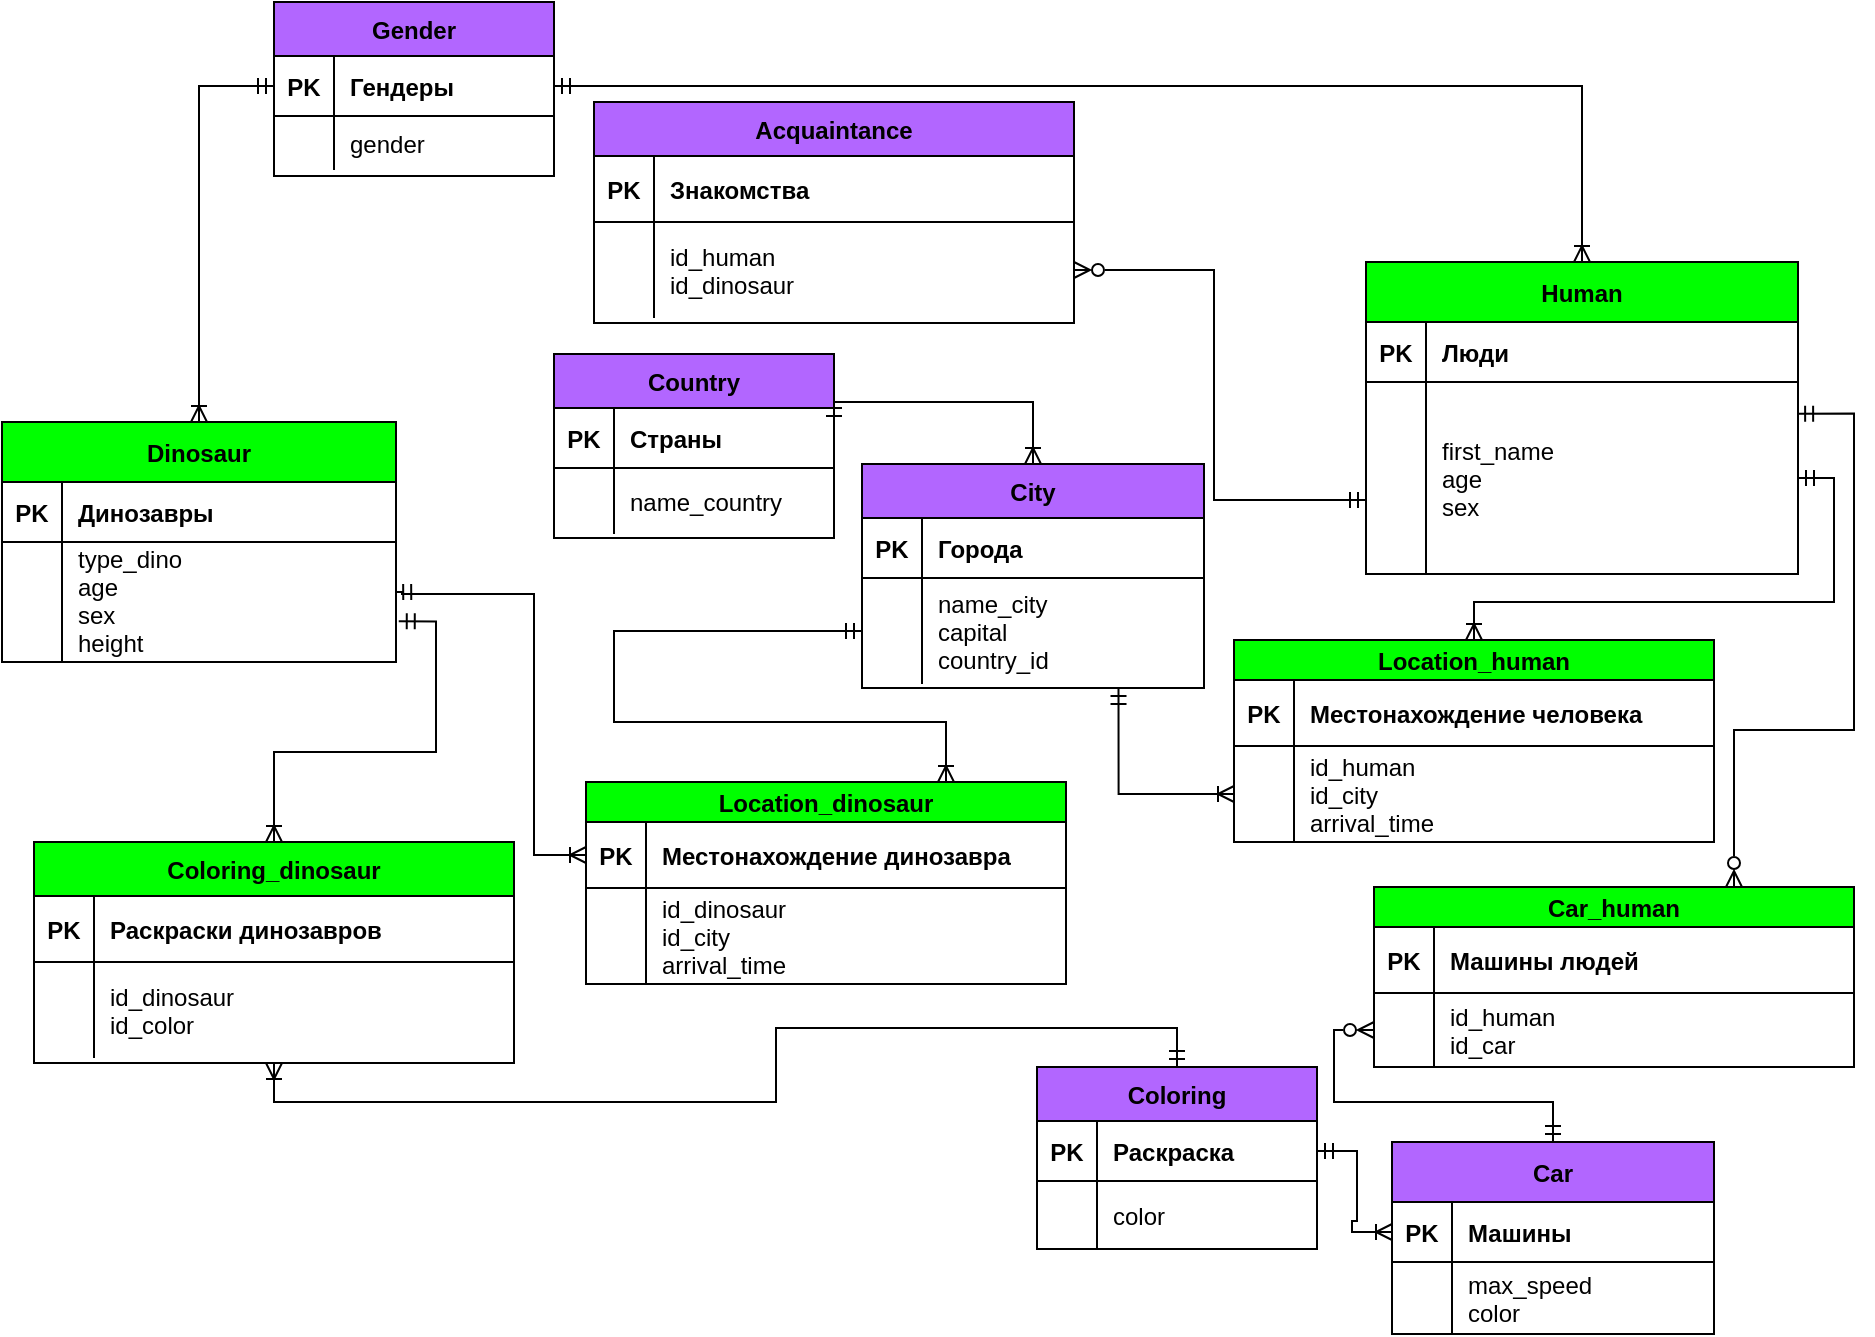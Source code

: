 <mxfile version="20.8.23" type="device"><diagram id="R2lEEEUBdFMjLlhIrx00" name="Page-1"><mxGraphModel dx="1236" dy="1879" grid="1" gridSize="10" guides="1" tooltips="1" connect="1" arrows="1" fold="1" page="1" pageScale="1" pageWidth="850" pageHeight="1100" math="0" shadow="0" extFonts="Permanent Marker^https://fonts.googleapis.com/css?family=Permanent+Marker"><root><mxCell id="0"/><mxCell id="1" parent="0"/><mxCell id="LUgVg4BGaxJWKFr2LNbW-102" style="edgeStyle=orthogonalEdgeStyle;rounded=0;orthogonalLoop=1;jettySize=auto;html=1;exitX=0.5;exitY=0;exitDx=0;exitDy=0;entryX=1;entryY=0.5;entryDx=0;entryDy=0;startArrow=ERoneToMany;startFill=0;endArrow=ERmandOne;endFill=0;" edge="1" parent="1" source="LUgVg4BGaxJWKFr2LNbW-103" target="LUgVg4BGaxJWKFr2LNbW-120"><mxGeometry relative="1" as="geometry"/></mxCell><mxCell id="LUgVg4BGaxJWKFr2LNbW-103" value="Human" style="shape=table;startSize=30;container=1;collapsible=1;childLayout=tableLayout;fixedRows=1;rowLines=0;fontStyle=1;align=center;resizeLast=1;fillColor=#00FF00;" vertex="1" parent="1"><mxGeometry x="716" y="-50" width="216" height="156" as="geometry"/></mxCell><mxCell id="LUgVg4BGaxJWKFr2LNbW-104" value="" style="shape=partialRectangle;collapsible=0;dropTarget=0;pointerEvents=0;fillColor=none;points=[[0,0.5],[1,0.5]];portConstraint=eastwest;top=0;left=0;right=0;bottom=1;" vertex="1" parent="LUgVg4BGaxJWKFr2LNbW-103"><mxGeometry y="30" width="216" height="30" as="geometry"/></mxCell><mxCell id="LUgVg4BGaxJWKFr2LNbW-105" value="PK" style="shape=partialRectangle;overflow=hidden;connectable=0;fillColor=none;top=0;left=0;bottom=0;right=0;fontStyle=1;" vertex="1" parent="LUgVg4BGaxJWKFr2LNbW-104"><mxGeometry width="30" height="30" as="geometry"><mxRectangle width="30" height="30" as="alternateBounds"/></mxGeometry></mxCell><mxCell id="LUgVg4BGaxJWKFr2LNbW-106" value="Люди" style="shape=partialRectangle;overflow=hidden;connectable=0;fillColor=none;top=0;left=0;bottom=0;right=0;align=left;spacingLeft=6;fontStyle=1;" vertex="1" parent="LUgVg4BGaxJWKFr2LNbW-104"><mxGeometry x="30" width="186" height="30" as="geometry"><mxRectangle width="186" height="30" as="alternateBounds"/></mxGeometry></mxCell><mxCell id="LUgVg4BGaxJWKFr2LNbW-107" value="" style="shape=partialRectangle;collapsible=0;dropTarget=0;pointerEvents=0;fillColor=none;points=[[0,0.5],[1,0.5]];portConstraint=eastwest;top=0;left=0;right=0;bottom=0;" vertex="1" parent="LUgVg4BGaxJWKFr2LNbW-103"><mxGeometry y="60" width="216" height="96" as="geometry"/></mxCell><mxCell id="LUgVg4BGaxJWKFr2LNbW-108" value="" style="shape=partialRectangle;overflow=hidden;connectable=0;fillColor=none;top=0;left=0;bottom=0;right=0;" vertex="1" parent="LUgVg4BGaxJWKFr2LNbW-107"><mxGeometry width="30" height="96" as="geometry"><mxRectangle width="30" height="96" as="alternateBounds"/></mxGeometry></mxCell><mxCell id="LUgVg4BGaxJWKFr2LNbW-109" value="first_name&#10;age &#10;sex" style="shape=partialRectangle;overflow=hidden;connectable=0;fillColor=none;top=0;left=0;bottom=0;right=0;align=left;spacingLeft=6;" vertex="1" parent="LUgVg4BGaxJWKFr2LNbW-107"><mxGeometry x="30" width="186" height="96" as="geometry"><mxRectangle width="186" height="96" as="alternateBounds"/></mxGeometry></mxCell><mxCell id="LUgVg4BGaxJWKFr2LNbW-111" value="Car" style="shape=table;startSize=30;container=1;collapsible=1;childLayout=tableLayout;fixedRows=1;rowLines=0;fontStyle=1;align=center;resizeLast=1;fillColor=#B266FF;" vertex="1" parent="1"><mxGeometry x="729" y="390" width="161" height="96" as="geometry"/></mxCell><mxCell id="LUgVg4BGaxJWKFr2LNbW-112" value="" style="shape=partialRectangle;collapsible=0;dropTarget=0;pointerEvents=0;fillColor=none;points=[[0,0.5],[1,0.5]];portConstraint=eastwest;top=0;left=0;right=0;bottom=1;" vertex="1" parent="LUgVg4BGaxJWKFr2LNbW-111"><mxGeometry y="30" width="161" height="30" as="geometry"/></mxCell><mxCell id="LUgVg4BGaxJWKFr2LNbW-113" value="PK" style="shape=partialRectangle;overflow=hidden;connectable=0;fillColor=none;top=0;left=0;bottom=0;right=0;fontStyle=1;" vertex="1" parent="LUgVg4BGaxJWKFr2LNbW-112"><mxGeometry width="30" height="30" as="geometry"><mxRectangle width="30" height="30" as="alternateBounds"/></mxGeometry></mxCell><mxCell id="LUgVg4BGaxJWKFr2LNbW-114" value="Машины" style="shape=partialRectangle;overflow=hidden;connectable=0;fillColor=none;top=0;left=0;bottom=0;right=0;align=left;spacingLeft=6;fontStyle=1;" vertex="1" parent="LUgVg4BGaxJWKFr2LNbW-112"><mxGeometry x="30" width="131" height="30" as="geometry"><mxRectangle width="131" height="30" as="alternateBounds"/></mxGeometry></mxCell><mxCell id="LUgVg4BGaxJWKFr2LNbW-115" value="" style="shape=partialRectangle;collapsible=0;dropTarget=0;pointerEvents=0;fillColor=none;points=[[0,0.5],[1,0.5]];portConstraint=eastwest;top=0;left=0;right=0;bottom=0;" vertex="1" parent="LUgVg4BGaxJWKFr2LNbW-111"><mxGeometry y="60" width="161" height="36" as="geometry"/></mxCell><mxCell id="LUgVg4BGaxJWKFr2LNbW-116" value="" style="shape=partialRectangle;overflow=hidden;connectable=0;fillColor=none;top=0;left=0;bottom=0;right=0;" vertex="1" parent="LUgVg4BGaxJWKFr2LNbW-115"><mxGeometry width="30" height="36" as="geometry"><mxRectangle width="30" height="36" as="alternateBounds"/></mxGeometry></mxCell><mxCell id="LUgVg4BGaxJWKFr2LNbW-117" value="max_speed &#10;color " style="shape=partialRectangle;overflow=hidden;connectable=0;fillColor=none;top=0;left=0;bottom=0;right=0;align=left;spacingLeft=6;" vertex="1" parent="LUgVg4BGaxJWKFr2LNbW-115"><mxGeometry x="30" width="131" height="36" as="geometry"><mxRectangle width="131" height="36" as="alternateBounds"/></mxGeometry></mxCell><mxCell id="LUgVg4BGaxJWKFr2LNbW-119" value="Gender" style="shape=table;startSize=27;container=1;collapsible=1;childLayout=tableLayout;fixedRows=1;rowLines=0;fontStyle=1;align=center;resizeLast=1;fillColor=#B266FF;" vertex="1" parent="1"><mxGeometry x="170" y="-180" width="140" height="87" as="geometry"/></mxCell><mxCell id="LUgVg4BGaxJWKFr2LNbW-120" value="" style="shape=partialRectangle;collapsible=0;dropTarget=0;pointerEvents=0;fillColor=none;points=[[0,0.5],[1,0.5]];portConstraint=eastwest;top=0;left=0;right=0;bottom=1;" vertex="1" parent="LUgVg4BGaxJWKFr2LNbW-119"><mxGeometry y="27" width="140" height="30" as="geometry"/></mxCell><mxCell id="LUgVg4BGaxJWKFr2LNbW-121" value="PK" style="shape=partialRectangle;overflow=hidden;connectable=0;fillColor=none;top=0;left=0;bottom=0;right=0;fontStyle=1;" vertex="1" parent="LUgVg4BGaxJWKFr2LNbW-120"><mxGeometry width="30" height="30" as="geometry"><mxRectangle width="30" height="30" as="alternateBounds"/></mxGeometry></mxCell><mxCell id="LUgVg4BGaxJWKFr2LNbW-122" value="Гендеры" style="shape=partialRectangle;overflow=hidden;connectable=0;fillColor=none;top=0;left=0;bottom=0;right=0;align=left;spacingLeft=6;fontStyle=1;" vertex="1" parent="LUgVg4BGaxJWKFr2LNbW-120"><mxGeometry x="30" width="110" height="30" as="geometry"><mxRectangle width="110" height="30" as="alternateBounds"/></mxGeometry></mxCell><mxCell id="LUgVg4BGaxJWKFr2LNbW-123" value="" style="shape=partialRectangle;collapsible=0;dropTarget=0;pointerEvents=0;fillColor=none;points=[[0,0.5],[1,0.5]];portConstraint=eastwest;top=0;left=0;right=0;bottom=0;" vertex="1" parent="LUgVg4BGaxJWKFr2LNbW-119"><mxGeometry y="57" width="140" height="27" as="geometry"/></mxCell><mxCell id="LUgVg4BGaxJWKFr2LNbW-124" value="" style="shape=partialRectangle;overflow=hidden;connectable=0;fillColor=none;top=0;left=0;bottom=0;right=0;" vertex="1" parent="LUgVg4BGaxJWKFr2LNbW-123"><mxGeometry width="30" height="27" as="geometry"><mxRectangle width="30" height="27" as="alternateBounds"/></mxGeometry></mxCell><mxCell id="LUgVg4BGaxJWKFr2LNbW-125" value="gender" style="shape=partialRectangle;overflow=hidden;connectable=0;fillColor=none;top=0;left=0;bottom=0;right=0;align=left;spacingLeft=6;" vertex="1" parent="LUgVg4BGaxJWKFr2LNbW-123"><mxGeometry x="30" width="110" height="27" as="geometry"><mxRectangle width="110" height="27" as="alternateBounds"/></mxGeometry></mxCell><mxCell id="LUgVg4BGaxJWKFr2LNbW-126" value="Country" style="shape=table;startSize=27;container=1;collapsible=1;childLayout=tableLayout;fixedRows=1;rowLines=0;fontStyle=1;align=center;resizeLast=1;fillColor=#B266FF;" vertex="1" parent="1"><mxGeometry x="310" y="-4" width="140" height="92" as="geometry"/></mxCell><mxCell id="LUgVg4BGaxJWKFr2LNbW-127" value="" style="shape=partialRectangle;collapsible=0;dropTarget=0;pointerEvents=0;fillColor=none;points=[[0,0.5],[1,0.5]];portConstraint=eastwest;top=0;left=0;right=0;bottom=1;" vertex="1" parent="LUgVg4BGaxJWKFr2LNbW-126"><mxGeometry y="27" width="140" height="30" as="geometry"/></mxCell><mxCell id="LUgVg4BGaxJWKFr2LNbW-128" value="PK" style="shape=partialRectangle;overflow=hidden;connectable=0;fillColor=none;top=0;left=0;bottom=0;right=0;fontStyle=1;" vertex="1" parent="LUgVg4BGaxJWKFr2LNbW-127"><mxGeometry width="30" height="30" as="geometry"><mxRectangle width="30" height="30" as="alternateBounds"/></mxGeometry></mxCell><mxCell id="LUgVg4BGaxJWKFr2LNbW-129" value="Страны" style="shape=partialRectangle;overflow=hidden;connectable=0;fillColor=none;top=0;left=0;bottom=0;right=0;align=left;spacingLeft=6;fontStyle=1;" vertex="1" parent="LUgVg4BGaxJWKFr2LNbW-127"><mxGeometry x="30" width="110" height="30" as="geometry"><mxRectangle width="110" height="30" as="alternateBounds"/></mxGeometry></mxCell><mxCell id="LUgVg4BGaxJWKFr2LNbW-130" value="" style="shape=partialRectangle;collapsible=0;dropTarget=0;pointerEvents=0;fillColor=none;points=[[0,0.5],[1,0.5]];portConstraint=eastwest;top=0;left=0;right=0;bottom=0;" vertex="1" parent="LUgVg4BGaxJWKFr2LNbW-126"><mxGeometry y="57" width="140" height="33" as="geometry"/></mxCell><mxCell id="LUgVg4BGaxJWKFr2LNbW-131" value="" style="shape=partialRectangle;overflow=hidden;connectable=0;fillColor=none;top=0;left=0;bottom=0;right=0;" vertex="1" parent="LUgVg4BGaxJWKFr2LNbW-130"><mxGeometry width="30" height="33" as="geometry"><mxRectangle width="30" height="33" as="alternateBounds"/></mxGeometry></mxCell><mxCell id="LUgVg4BGaxJWKFr2LNbW-132" value="name_country" style="shape=partialRectangle;overflow=hidden;connectable=0;fillColor=none;top=0;left=0;bottom=0;right=0;align=left;spacingLeft=6;" vertex="1" parent="LUgVg4BGaxJWKFr2LNbW-130"><mxGeometry x="30" width="110" height="33" as="geometry"><mxRectangle width="110" height="33" as="alternateBounds"/></mxGeometry></mxCell><mxCell id="LUgVg4BGaxJWKFr2LNbW-133" value="Coloring" style="shape=table;startSize=27;container=1;collapsible=1;childLayout=tableLayout;fixedRows=1;rowLines=0;fontStyle=1;align=center;resizeLast=1;fillColor=#B266FF;" vertex="1" parent="1"><mxGeometry x="551.5" y="352.5" width="140" height="91" as="geometry"/></mxCell><mxCell id="LUgVg4BGaxJWKFr2LNbW-134" value="" style="shape=partialRectangle;collapsible=0;dropTarget=0;pointerEvents=0;fillColor=none;points=[[0,0.5],[1,0.5]];portConstraint=eastwest;top=0;left=0;right=0;bottom=1;" vertex="1" parent="LUgVg4BGaxJWKFr2LNbW-133"><mxGeometry y="27" width="140" height="30" as="geometry"/></mxCell><mxCell id="LUgVg4BGaxJWKFr2LNbW-135" value="PK" style="shape=partialRectangle;overflow=hidden;connectable=0;fillColor=none;top=0;left=0;bottom=0;right=0;fontStyle=1;" vertex="1" parent="LUgVg4BGaxJWKFr2LNbW-134"><mxGeometry width="30" height="30" as="geometry"><mxRectangle width="30" height="30" as="alternateBounds"/></mxGeometry></mxCell><mxCell id="LUgVg4BGaxJWKFr2LNbW-136" value="Раскраска" style="shape=partialRectangle;overflow=hidden;connectable=0;fillColor=none;top=0;left=0;bottom=0;right=0;align=left;spacingLeft=6;fontStyle=1;" vertex="1" parent="LUgVg4BGaxJWKFr2LNbW-134"><mxGeometry x="30" width="110" height="30" as="geometry"><mxRectangle width="110" height="30" as="alternateBounds"/></mxGeometry></mxCell><mxCell id="LUgVg4BGaxJWKFr2LNbW-137" value="" style="shape=partialRectangle;collapsible=0;dropTarget=0;pointerEvents=0;fillColor=none;points=[[0,0.5],[1,0.5]];portConstraint=eastwest;top=0;left=0;right=0;bottom=0;" vertex="1" parent="LUgVg4BGaxJWKFr2LNbW-133"><mxGeometry y="57" width="140" height="34" as="geometry"/></mxCell><mxCell id="LUgVg4BGaxJWKFr2LNbW-138" value="" style="shape=partialRectangle;overflow=hidden;connectable=0;fillColor=none;top=0;left=0;bottom=0;right=0;" vertex="1" parent="LUgVg4BGaxJWKFr2LNbW-137"><mxGeometry width="30" height="34" as="geometry"><mxRectangle width="30" height="34" as="alternateBounds"/></mxGeometry></mxCell><mxCell id="LUgVg4BGaxJWKFr2LNbW-139" value="color" style="shape=partialRectangle;overflow=hidden;connectable=0;fillColor=none;top=0;left=0;bottom=0;right=0;align=left;spacingLeft=6;" vertex="1" parent="LUgVg4BGaxJWKFr2LNbW-137"><mxGeometry x="30" width="110" height="34" as="geometry"><mxRectangle width="110" height="34" as="alternateBounds"/></mxGeometry></mxCell><mxCell id="LUgVg4BGaxJWKFr2LNbW-140" value="Acquaintance" style="shape=table;startSize=27;container=1;collapsible=1;childLayout=tableLayout;fixedRows=1;rowLines=0;fontStyle=1;align=center;resizeLast=1;fillColor=#B266FF;" vertex="1" parent="1"><mxGeometry x="330" y="-130" width="240" height="110.5" as="geometry"/></mxCell><mxCell id="LUgVg4BGaxJWKFr2LNbW-141" value="" style="shape=partialRectangle;collapsible=0;dropTarget=0;pointerEvents=0;fillColor=none;points=[[0,0.5],[1,0.5]];portConstraint=eastwest;top=0;left=0;right=0;bottom=1;" vertex="1" parent="LUgVg4BGaxJWKFr2LNbW-140"><mxGeometry y="27" width="240" height="33" as="geometry"/></mxCell><mxCell id="LUgVg4BGaxJWKFr2LNbW-142" value="PK" style="shape=partialRectangle;overflow=hidden;connectable=0;fillColor=none;top=0;left=0;bottom=0;right=0;fontStyle=1;" vertex="1" parent="LUgVg4BGaxJWKFr2LNbW-141"><mxGeometry width="30" height="33" as="geometry"><mxRectangle width="30" height="33" as="alternateBounds"/></mxGeometry></mxCell><mxCell id="LUgVg4BGaxJWKFr2LNbW-143" value="Знакомства" style="shape=partialRectangle;overflow=hidden;connectable=0;fillColor=none;top=0;left=0;bottom=0;right=0;align=left;spacingLeft=6;fontStyle=1;" vertex="1" parent="LUgVg4BGaxJWKFr2LNbW-141"><mxGeometry x="30" width="210" height="33" as="geometry"><mxRectangle width="210" height="33" as="alternateBounds"/></mxGeometry></mxCell><mxCell id="LUgVg4BGaxJWKFr2LNbW-144" value="" style="shape=partialRectangle;collapsible=0;dropTarget=0;pointerEvents=0;fillColor=none;points=[[0,0.5],[1,0.5]];portConstraint=eastwest;top=0;left=0;right=0;bottom=0;" vertex="1" parent="LUgVg4BGaxJWKFr2LNbW-140"><mxGeometry y="60" width="240" height="48" as="geometry"/></mxCell><mxCell id="LUgVg4BGaxJWKFr2LNbW-145" value="" style="shape=partialRectangle;overflow=hidden;connectable=0;fillColor=none;top=0;left=0;bottom=0;right=0;" vertex="1" parent="LUgVg4BGaxJWKFr2LNbW-144"><mxGeometry width="30" height="48" as="geometry"><mxRectangle width="30" height="48" as="alternateBounds"/></mxGeometry></mxCell><mxCell id="LUgVg4BGaxJWKFr2LNbW-146" value="id_human &#10;id_dinosaur" style="shape=partialRectangle;overflow=hidden;connectable=0;fillColor=none;top=0;left=0;bottom=0;right=0;align=left;spacingLeft=6;" vertex="1" parent="LUgVg4BGaxJWKFr2LNbW-144"><mxGeometry x="30" width="210" height="48" as="geometry"><mxRectangle width="210" height="48" as="alternateBounds"/></mxGeometry></mxCell><mxCell id="LUgVg4BGaxJWKFr2LNbW-147" style="edgeStyle=orthogonalEdgeStyle;rounded=0;orthogonalLoop=1;jettySize=auto;html=1;startArrow=ERmandOne;startFill=0;endArrow=ERzeroToMany;endFill=0;entryX=1;entryY=0.5;entryDx=0;entryDy=0;" edge="1" parent="1" target="LUgVg4BGaxJWKFr2LNbW-144"><mxGeometry relative="1" as="geometry"><mxPoint x="716" y="69" as="sourcePoint"/><mxPoint x="510" y="69" as="targetPoint"/><Array as="points"><mxPoint x="640" y="69"/><mxPoint x="640" y="-46"/></Array></mxGeometry></mxCell><mxCell id="LUgVg4BGaxJWKFr2LNbW-148" value="City" style="shape=table;startSize=27;container=1;collapsible=1;childLayout=tableLayout;fixedRows=1;rowLines=0;fontStyle=1;align=center;resizeLast=1;fillColor=#B266FF;" vertex="1" parent="1"><mxGeometry x="464" y="51" width="171" height="112" as="geometry"/></mxCell><mxCell id="LUgVg4BGaxJWKFr2LNbW-149" value="" style="shape=partialRectangle;collapsible=0;dropTarget=0;pointerEvents=0;fillColor=none;points=[[0,0.5],[1,0.5]];portConstraint=eastwest;top=0;left=0;right=0;bottom=1;" vertex="1" parent="LUgVg4BGaxJWKFr2LNbW-148"><mxGeometry y="27" width="171" height="30" as="geometry"/></mxCell><mxCell id="LUgVg4BGaxJWKFr2LNbW-150" value="PK" style="shape=partialRectangle;overflow=hidden;connectable=0;fillColor=none;top=0;left=0;bottom=0;right=0;fontStyle=1;" vertex="1" parent="LUgVg4BGaxJWKFr2LNbW-149"><mxGeometry width="30" height="30" as="geometry"><mxRectangle width="30" height="30" as="alternateBounds"/></mxGeometry></mxCell><mxCell id="LUgVg4BGaxJWKFr2LNbW-151" value="Города" style="shape=partialRectangle;overflow=hidden;connectable=0;fillColor=none;top=0;left=0;bottom=0;right=0;align=left;spacingLeft=6;fontStyle=1;" vertex="1" parent="LUgVg4BGaxJWKFr2LNbW-149"><mxGeometry x="30" width="141" height="30" as="geometry"><mxRectangle width="141" height="30" as="alternateBounds"/></mxGeometry></mxCell><mxCell id="LUgVg4BGaxJWKFr2LNbW-152" value="" style="shape=partialRectangle;collapsible=0;dropTarget=0;pointerEvents=0;fillColor=none;points=[[0,0.5],[1,0.5]];portConstraint=eastwest;top=0;left=0;right=0;bottom=0;" vertex="1" parent="LUgVg4BGaxJWKFr2LNbW-148"><mxGeometry y="57" width="171" height="53" as="geometry"/></mxCell><mxCell id="LUgVg4BGaxJWKFr2LNbW-153" value="" style="shape=partialRectangle;overflow=hidden;connectable=0;fillColor=none;top=0;left=0;bottom=0;right=0;" vertex="1" parent="LUgVg4BGaxJWKFr2LNbW-152"><mxGeometry width="30" height="53" as="geometry"><mxRectangle width="30" height="53" as="alternateBounds"/></mxGeometry></mxCell><mxCell id="LUgVg4BGaxJWKFr2LNbW-154" value="name_city &#10;capital&#10;country_id " style="shape=partialRectangle;overflow=hidden;connectable=0;fillColor=none;top=0;left=0;bottom=0;right=0;align=left;spacingLeft=6;" vertex="1" parent="LUgVg4BGaxJWKFr2LNbW-152"><mxGeometry x="30" width="141" height="53" as="geometry"><mxRectangle width="141" height="53" as="alternateBounds"/></mxGeometry></mxCell><mxCell id="LUgVg4BGaxJWKFr2LNbW-155" style="edgeStyle=orthogonalEdgeStyle;rounded=0;orthogonalLoop=1;jettySize=auto;html=1;exitX=0.5;exitY=0;exitDx=0;exitDy=0;startArrow=ERoneToMany;startFill=0;endArrow=ERmandOne;endFill=0;entryX=1;entryY=0.25;entryDx=0;entryDy=0;" edge="1" parent="1" source="LUgVg4BGaxJWKFr2LNbW-148" target="LUgVg4BGaxJWKFr2LNbW-126"><mxGeometry relative="1" as="geometry"><mxPoint x="450" y="70" as="targetPoint"/><Array as="points"><mxPoint x="550" y="20"/><mxPoint x="450" y="20"/></Array></mxGeometry></mxCell><mxCell id="LUgVg4BGaxJWKFr2LNbW-156" style="edgeStyle=orthogonalEdgeStyle;rounded=0;orthogonalLoop=1;jettySize=auto;html=1;exitX=1;exitY=0.5;exitDx=0;exitDy=0;entryX=0;entryY=0.5;entryDx=0;entryDy=0;startArrow=ERmandOne;startFill=0;endArrow=ERoneToMany;endFill=0;" edge="1" parent="1" source="LUgVg4BGaxJWKFr2LNbW-134" target="LUgVg4BGaxJWKFr2LNbW-112"><mxGeometry relative="1" as="geometry"/></mxCell><mxCell id="LUgVg4BGaxJWKFr2LNbW-158" value="Coloring_dinosaur" style="shape=table;startSize=27;container=1;collapsible=1;childLayout=tableLayout;fixedRows=1;rowLines=0;fontStyle=1;align=center;resizeLast=1;fillColor=#00FF00;" vertex="1" parent="1"><mxGeometry x="50" y="240" width="240" height="110.5" as="geometry"/></mxCell><mxCell id="LUgVg4BGaxJWKFr2LNbW-159" value="" style="shape=partialRectangle;collapsible=0;dropTarget=0;pointerEvents=0;fillColor=none;points=[[0,0.5],[1,0.5]];portConstraint=eastwest;top=0;left=0;right=0;bottom=1;" vertex="1" parent="LUgVg4BGaxJWKFr2LNbW-158"><mxGeometry y="27" width="240" height="33" as="geometry"/></mxCell><mxCell id="LUgVg4BGaxJWKFr2LNbW-160" value="PK" style="shape=partialRectangle;overflow=hidden;connectable=0;fillColor=none;top=0;left=0;bottom=0;right=0;fontStyle=1;" vertex="1" parent="LUgVg4BGaxJWKFr2LNbW-159"><mxGeometry width="30" height="33" as="geometry"><mxRectangle width="30" height="33" as="alternateBounds"/></mxGeometry></mxCell><mxCell id="LUgVg4BGaxJWKFr2LNbW-161" value="Раскраски динозавров" style="shape=partialRectangle;overflow=hidden;connectable=0;fillColor=none;top=0;left=0;bottom=0;right=0;align=left;spacingLeft=6;fontStyle=1;" vertex="1" parent="LUgVg4BGaxJWKFr2LNbW-159"><mxGeometry x="30" width="210" height="33" as="geometry"><mxRectangle width="210" height="33" as="alternateBounds"/></mxGeometry></mxCell><mxCell id="LUgVg4BGaxJWKFr2LNbW-162" value="" style="shape=partialRectangle;collapsible=0;dropTarget=0;pointerEvents=0;fillColor=none;points=[[0,0.5],[1,0.5]];portConstraint=eastwest;top=0;left=0;right=0;bottom=0;" vertex="1" parent="LUgVg4BGaxJWKFr2LNbW-158"><mxGeometry y="60" width="240" height="48" as="geometry"/></mxCell><mxCell id="LUgVg4BGaxJWKFr2LNbW-163" value="" style="shape=partialRectangle;overflow=hidden;connectable=0;fillColor=none;top=0;left=0;bottom=0;right=0;" vertex="1" parent="LUgVg4BGaxJWKFr2LNbW-162"><mxGeometry width="30" height="48" as="geometry"><mxRectangle width="30" height="48" as="alternateBounds"/></mxGeometry></mxCell><mxCell id="LUgVg4BGaxJWKFr2LNbW-164" value="id_dinosaur&#10;id_color " style="shape=partialRectangle;overflow=hidden;connectable=0;fillColor=none;top=0;left=0;bottom=0;right=0;align=left;spacingLeft=6;" vertex="1" parent="LUgVg4BGaxJWKFr2LNbW-162"><mxGeometry x="30" width="210" height="48" as="geometry"><mxRectangle width="210" height="48" as="alternateBounds"/></mxGeometry></mxCell><mxCell id="LUgVg4BGaxJWKFr2LNbW-165" style="edgeStyle=orthogonalEdgeStyle;rounded=0;orthogonalLoop=1;jettySize=auto;html=1;exitX=1.007;exitY=0.661;exitDx=0;exitDy=0;startArrow=ERmandOne;startFill=0;endArrow=ERoneToMany;endFill=0;exitPerimeter=0;" edge="1" parent="1" target="LUgVg4BGaxJWKFr2LNbW-158" source="LUgVg4BGaxJWKFr2LNbW-198"><mxGeometry relative="1" as="geometry"><mxPoint x="241" y="130" as="sourcePoint"/><mxPoint x="340" y="-36" as="targetPoint"/></mxGeometry></mxCell><mxCell id="LUgVg4BGaxJWKFr2LNbW-166" style="edgeStyle=orthogonalEdgeStyle;rounded=0;orthogonalLoop=1;jettySize=auto;html=1;exitX=0.5;exitY=0;exitDx=0;exitDy=0;entryX=0.5;entryY=1;entryDx=0;entryDy=0;startArrow=ERmandOne;startFill=0;endArrow=ERoneToMany;endFill=0;" edge="1" parent="1" source="LUgVg4BGaxJWKFr2LNbW-133" target="LUgVg4BGaxJWKFr2LNbW-158"><mxGeometry relative="1" as="geometry"><mxPoint x="261" y="105" as="sourcePoint"/><mxPoint x="350" y="-26" as="targetPoint"/><Array as="points"><mxPoint x="622" y="333"/><mxPoint x="421" y="333"/><mxPoint x="421" y="370"/><mxPoint x="170" y="370"/></Array></mxGeometry></mxCell><mxCell id="LUgVg4BGaxJWKFr2LNbW-167" value="Location_dinosaur" style="shape=table;startSize=20;container=1;collapsible=1;childLayout=tableLayout;fixedRows=1;rowLines=0;fontStyle=1;align=center;resizeLast=1;fillColor=#00FF00;" vertex="1" parent="1"><mxGeometry x="326" y="210" width="240" height="101" as="geometry"/></mxCell><mxCell id="LUgVg4BGaxJWKFr2LNbW-168" value="" style="shape=partialRectangle;collapsible=0;dropTarget=0;pointerEvents=0;fillColor=none;points=[[0,0.5],[1,0.5]];portConstraint=eastwest;top=0;left=0;right=0;bottom=1;" vertex="1" parent="LUgVg4BGaxJWKFr2LNbW-167"><mxGeometry y="20" width="240" height="33" as="geometry"/></mxCell><mxCell id="LUgVg4BGaxJWKFr2LNbW-169" value="PK" style="shape=partialRectangle;overflow=hidden;connectable=0;fillColor=none;top=0;left=0;bottom=0;right=0;fontStyle=1;" vertex="1" parent="LUgVg4BGaxJWKFr2LNbW-168"><mxGeometry width="30" height="33" as="geometry"><mxRectangle width="30" height="33" as="alternateBounds"/></mxGeometry></mxCell><mxCell id="LUgVg4BGaxJWKFr2LNbW-170" value="Местонахождение динозавра" style="shape=partialRectangle;overflow=hidden;connectable=0;fillColor=none;top=0;left=0;bottom=0;right=0;align=left;spacingLeft=6;fontStyle=1;" vertex="1" parent="LUgVg4BGaxJWKFr2LNbW-168"><mxGeometry x="30" width="210" height="33" as="geometry"><mxRectangle width="210" height="33" as="alternateBounds"/></mxGeometry></mxCell><mxCell id="LUgVg4BGaxJWKFr2LNbW-171" value="" style="shape=partialRectangle;collapsible=0;dropTarget=0;pointerEvents=0;fillColor=none;points=[[0,0.5],[1,0.5]];portConstraint=eastwest;top=0;left=0;right=0;bottom=0;" vertex="1" parent="LUgVg4BGaxJWKFr2LNbW-167"><mxGeometry y="53" width="240" height="48" as="geometry"/></mxCell><mxCell id="LUgVg4BGaxJWKFr2LNbW-172" value="" style="shape=partialRectangle;overflow=hidden;connectable=0;fillColor=none;top=0;left=0;bottom=0;right=0;" vertex="1" parent="LUgVg4BGaxJWKFr2LNbW-171"><mxGeometry width="30" height="48" as="geometry"><mxRectangle width="30" height="48" as="alternateBounds"/></mxGeometry></mxCell><mxCell id="LUgVg4BGaxJWKFr2LNbW-173" value="id_dinosaur &#10;id_city &#10;arrival_time " style="shape=partialRectangle;overflow=hidden;connectable=0;fillColor=none;top=0;left=0;bottom=0;right=0;align=left;spacingLeft=6;" vertex="1" parent="LUgVg4BGaxJWKFr2LNbW-171"><mxGeometry x="30" width="210" height="48" as="geometry"><mxRectangle width="210" height="48" as="alternateBounds"/></mxGeometry></mxCell><mxCell id="LUgVg4BGaxJWKFr2LNbW-174" style="edgeStyle=orthogonalEdgeStyle;rounded=0;orthogonalLoop=1;jettySize=auto;html=1;startArrow=ERmandOne;startFill=0;endArrow=ERoneToMany;endFill=0;entryX=0;entryY=0.5;entryDx=0;entryDy=0;exitX=0.998;exitY=0.417;exitDx=0;exitDy=0;exitPerimeter=0;" edge="1" parent="1" target="LUgVg4BGaxJWKFr2LNbW-168" source="LUgVg4BGaxJWKFr2LNbW-198"><mxGeometry relative="1" as="geometry"><mxPoint x="242" y="116" as="sourcePoint"/><mxPoint x="180" y="250" as="targetPoint"/><Array as="points"><mxPoint x="234" y="115"/><mxPoint x="234" y="116"/><mxPoint x="300" y="116"/><mxPoint x="300" y="247"/></Array></mxGeometry></mxCell><mxCell id="LUgVg4BGaxJWKFr2LNbW-175" style="edgeStyle=orthogonalEdgeStyle;rounded=0;orthogonalLoop=1;jettySize=auto;html=1;exitX=0;exitY=0.5;exitDx=0;exitDy=0;startArrow=ERmandOne;startFill=0;endArrow=ERoneToMany;endFill=0;entryX=0.75;entryY=0;entryDx=0;entryDy=0;" edge="1" parent="1" source="LUgVg4BGaxJWKFr2LNbW-152" target="LUgVg4BGaxJWKFr2LNbW-167"><mxGeometry relative="1" as="geometry"><mxPoint x="251" y="126" as="sourcePoint"/><mxPoint x="336" y="296" as="targetPoint"/><Array as="points"><mxPoint x="340" y="134"/><mxPoint x="340" y="180"/><mxPoint x="506" y="180"/></Array></mxGeometry></mxCell><mxCell id="LUgVg4BGaxJWKFr2LNbW-176" value="Location_human" style="shape=table;startSize=20;container=1;collapsible=1;childLayout=tableLayout;fixedRows=1;rowLines=0;fontStyle=1;align=center;resizeLast=1;fillColor=#00FF00;" vertex="1" parent="1"><mxGeometry x="650" y="139" width="240" height="101" as="geometry"/></mxCell><mxCell id="LUgVg4BGaxJWKFr2LNbW-177" value="" style="shape=partialRectangle;collapsible=0;dropTarget=0;pointerEvents=0;fillColor=none;points=[[0,0.5],[1,0.5]];portConstraint=eastwest;top=0;left=0;right=0;bottom=1;" vertex="1" parent="LUgVg4BGaxJWKFr2LNbW-176"><mxGeometry y="20" width="240" height="33" as="geometry"/></mxCell><mxCell id="LUgVg4BGaxJWKFr2LNbW-178" value="PK" style="shape=partialRectangle;overflow=hidden;connectable=0;fillColor=none;top=0;left=0;bottom=0;right=0;fontStyle=1;" vertex="1" parent="LUgVg4BGaxJWKFr2LNbW-177"><mxGeometry width="30" height="33" as="geometry"><mxRectangle width="30" height="33" as="alternateBounds"/></mxGeometry></mxCell><mxCell id="LUgVg4BGaxJWKFr2LNbW-179" value="Местонахождение человека" style="shape=partialRectangle;overflow=hidden;connectable=0;fillColor=none;top=0;left=0;bottom=0;right=0;align=left;spacingLeft=6;fontStyle=1;" vertex="1" parent="LUgVg4BGaxJWKFr2LNbW-177"><mxGeometry x="30" width="210" height="33" as="geometry"><mxRectangle width="210" height="33" as="alternateBounds"/></mxGeometry></mxCell><mxCell id="LUgVg4BGaxJWKFr2LNbW-180" value="" style="shape=partialRectangle;collapsible=0;dropTarget=0;pointerEvents=0;fillColor=none;points=[[0,0.5],[1,0.5]];portConstraint=eastwest;top=0;left=0;right=0;bottom=0;" vertex="1" parent="LUgVg4BGaxJWKFr2LNbW-176"><mxGeometry y="53" width="240" height="48" as="geometry"/></mxCell><mxCell id="LUgVg4BGaxJWKFr2LNbW-181" value="" style="shape=partialRectangle;overflow=hidden;connectable=0;fillColor=none;top=0;left=0;bottom=0;right=0;" vertex="1" parent="LUgVg4BGaxJWKFr2LNbW-180"><mxGeometry width="30" height="48" as="geometry"><mxRectangle width="30" height="48" as="alternateBounds"/></mxGeometry></mxCell><mxCell id="LUgVg4BGaxJWKFr2LNbW-182" value="id_human &#10;id_city &#10;arrival_time " style="shape=partialRectangle;overflow=hidden;connectable=0;fillColor=none;top=0;left=0;bottom=0;right=0;align=left;spacingLeft=6;" vertex="1" parent="LUgVg4BGaxJWKFr2LNbW-180"><mxGeometry x="30" width="210" height="48" as="geometry"><mxRectangle width="210" height="48" as="alternateBounds"/></mxGeometry></mxCell><mxCell id="LUgVg4BGaxJWKFr2LNbW-183" style="edgeStyle=orthogonalEdgeStyle;rounded=0;orthogonalLoop=1;jettySize=auto;html=1;startArrow=ERmandOne;startFill=0;endArrow=ERoneToMany;endFill=0;entryX=0.5;entryY=0;entryDx=0;entryDy=0;exitX=1;exitY=0.5;exitDx=0;exitDy=0;" edge="1" parent="1" source="LUgVg4BGaxJWKFr2LNbW-107" target="LUgVg4BGaxJWKFr2LNbW-176"><mxGeometry relative="1" as="geometry"><mxPoint x="770" y="140" as="sourcePoint"/><mxPoint x="786" y="210" as="targetPoint"/><Array as="points"><mxPoint x="950" y="58"/><mxPoint x="950" y="120"/><mxPoint x="770" y="120"/></Array></mxGeometry></mxCell><mxCell id="LUgVg4BGaxJWKFr2LNbW-184" style="edgeStyle=orthogonalEdgeStyle;rounded=0;orthogonalLoop=1;jettySize=auto;html=1;exitX=0.75;exitY=1;exitDx=0;exitDy=0;startArrow=ERmandOne;startFill=0;endArrow=ERoneToMany;endFill=0;entryX=0;entryY=0.5;entryDx=0;entryDy=0;" edge="1" parent="1" source="LUgVg4BGaxJWKFr2LNbW-148" target="LUgVg4BGaxJWKFr2LNbW-180"><mxGeometry relative="1" as="geometry"><mxPoint x="684" y="371" as="sourcePoint"/><mxPoint x="726" y="446" as="targetPoint"/><Array as="points"><mxPoint x="592" y="216"/></Array></mxGeometry></mxCell><mxCell id="LUgVg4BGaxJWKFr2LNbW-185" value="Car_human" style="shape=table;startSize=20;container=1;collapsible=1;childLayout=tableLayout;fixedRows=1;rowLines=0;fontStyle=1;align=center;resizeLast=1;fillColor=#00FF00;" vertex="1" parent="1"><mxGeometry x="720" y="262.5" width="240" height="90" as="geometry"/></mxCell><mxCell id="LUgVg4BGaxJWKFr2LNbW-186" value="" style="shape=partialRectangle;collapsible=0;dropTarget=0;pointerEvents=0;fillColor=none;points=[[0,0.5],[1,0.5]];portConstraint=eastwest;top=0;left=0;right=0;bottom=1;" vertex="1" parent="LUgVg4BGaxJWKFr2LNbW-185"><mxGeometry y="20" width="240" height="33" as="geometry"/></mxCell><mxCell id="LUgVg4BGaxJWKFr2LNbW-187" value="PK" style="shape=partialRectangle;overflow=hidden;connectable=0;fillColor=none;top=0;left=0;bottom=0;right=0;fontStyle=1;" vertex="1" parent="LUgVg4BGaxJWKFr2LNbW-186"><mxGeometry width="30" height="33" as="geometry"><mxRectangle width="30" height="33" as="alternateBounds"/></mxGeometry></mxCell><mxCell id="LUgVg4BGaxJWKFr2LNbW-188" value="Машины людей" style="shape=partialRectangle;overflow=hidden;connectable=0;fillColor=none;top=0;left=0;bottom=0;right=0;align=left;spacingLeft=6;fontStyle=1;" vertex="1" parent="LUgVg4BGaxJWKFr2LNbW-186"><mxGeometry x="30" width="210" height="33" as="geometry"><mxRectangle width="210" height="33" as="alternateBounds"/></mxGeometry></mxCell><mxCell id="LUgVg4BGaxJWKFr2LNbW-189" value="" style="shape=partialRectangle;collapsible=0;dropTarget=0;pointerEvents=0;fillColor=none;points=[[0,0.5],[1,0.5]];portConstraint=eastwest;top=0;left=0;right=0;bottom=0;" vertex="1" parent="LUgVg4BGaxJWKFr2LNbW-185"><mxGeometry y="53" width="240" height="37" as="geometry"/></mxCell><mxCell id="LUgVg4BGaxJWKFr2LNbW-190" value="" style="shape=partialRectangle;overflow=hidden;connectable=0;fillColor=none;top=0;left=0;bottom=0;right=0;" vertex="1" parent="LUgVg4BGaxJWKFr2LNbW-189"><mxGeometry width="30" height="37" as="geometry"><mxRectangle width="30" height="37" as="alternateBounds"/></mxGeometry></mxCell><mxCell id="LUgVg4BGaxJWKFr2LNbW-191" value="id_human&#10;id_car " style="shape=partialRectangle;overflow=hidden;connectable=0;fillColor=none;top=0;left=0;bottom=0;right=0;align=left;spacingLeft=6;" vertex="1" parent="LUgVg4BGaxJWKFr2LNbW-189"><mxGeometry x="30" width="210" height="37" as="geometry"><mxRectangle width="210" height="37" as="alternateBounds"/></mxGeometry></mxCell><mxCell id="LUgVg4BGaxJWKFr2LNbW-192" style="edgeStyle=orthogonalEdgeStyle;rounded=0;orthogonalLoop=1;jettySize=auto;html=1;entryX=0.75;entryY=0;entryDx=0;entryDy=0;startArrow=ERmandOne;startFill=0;endArrow=ERzeroToMany;endFill=0;exitX=0.998;exitY=0.165;exitDx=0;exitDy=0;exitPerimeter=0;" edge="1" parent="1" source="LUgVg4BGaxJWKFr2LNbW-107" target="LUgVg4BGaxJWKFr2LNbW-185"><mxGeometry relative="1" as="geometry"><mxPoint x="970" y="40" as="sourcePoint"/><mxPoint x="739" y="445" as="targetPoint"/><Array as="points"><mxPoint x="960" y="26"/><mxPoint x="960" y="184"/><mxPoint x="900" y="184"/></Array></mxGeometry></mxCell><mxCell id="LUgVg4BGaxJWKFr2LNbW-193" style="edgeStyle=orthogonalEdgeStyle;rounded=0;orthogonalLoop=1;jettySize=auto;html=1;exitX=0.5;exitY=0;exitDx=0;exitDy=0;entryX=0;entryY=0.5;entryDx=0;entryDy=0;startArrow=ERmandOne;startFill=0;endArrow=ERzeroToMany;endFill=0;" edge="1" parent="1" source="LUgVg4BGaxJWKFr2LNbW-111" target="LUgVg4BGaxJWKFr2LNbW-189"><mxGeometry relative="1" as="geometry"><mxPoint x="712" y="415" as="sourcePoint"/><mxPoint x="749" y="455" as="targetPoint"/></mxGeometry></mxCell><mxCell id="LUgVg4BGaxJWKFr2LNbW-194" value="Dinosaur" style="shape=table;startSize=30;container=1;collapsible=1;childLayout=tableLayout;fixedRows=1;rowLines=0;fontStyle=1;align=center;resizeLast=1;fillColor=#00FF00;" vertex="1" parent="1"><mxGeometry x="34" y="30" width="197" height="120" as="geometry"/></mxCell><mxCell id="LUgVg4BGaxJWKFr2LNbW-195" value="" style="shape=partialRectangle;collapsible=0;dropTarget=0;pointerEvents=0;fillColor=none;points=[[0,0.5],[1,0.5]];portConstraint=eastwest;top=0;left=0;right=0;bottom=1;" vertex="1" parent="LUgVg4BGaxJWKFr2LNbW-194"><mxGeometry y="30" width="197" height="30" as="geometry"/></mxCell><mxCell id="LUgVg4BGaxJWKFr2LNbW-196" value="PK" style="shape=partialRectangle;overflow=hidden;connectable=0;fillColor=none;top=0;left=0;bottom=0;right=0;fontStyle=1;" vertex="1" parent="LUgVg4BGaxJWKFr2LNbW-195"><mxGeometry width="30" height="30" as="geometry"><mxRectangle width="30" height="30" as="alternateBounds"/></mxGeometry></mxCell><mxCell id="LUgVg4BGaxJWKFr2LNbW-197" value="Динозавры" style="shape=partialRectangle;overflow=hidden;connectable=0;fillColor=none;top=0;left=0;bottom=0;right=0;align=left;spacingLeft=6;fontStyle=1;" vertex="1" parent="LUgVg4BGaxJWKFr2LNbW-195"><mxGeometry x="30" width="167" height="30" as="geometry"><mxRectangle width="167" height="30" as="alternateBounds"/></mxGeometry></mxCell><mxCell id="LUgVg4BGaxJWKFr2LNbW-198" value="" style="shape=partialRectangle;collapsible=0;dropTarget=0;pointerEvents=0;fillColor=none;points=[[0,0.5],[1,0.5]];portConstraint=eastwest;top=0;left=0;right=0;bottom=0;" vertex="1" parent="LUgVg4BGaxJWKFr2LNbW-194"><mxGeometry y="60" width="197" height="60" as="geometry"/></mxCell><mxCell id="LUgVg4BGaxJWKFr2LNbW-199" value="" style="shape=partialRectangle;overflow=hidden;connectable=0;fillColor=none;top=0;left=0;bottom=0;right=0;" vertex="1" parent="LUgVg4BGaxJWKFr2LNbW-198"><mxGeometry width="30" height="60" as="geometry"><mxRectangle width="30" height="60" as="alternateBounds"/></mxGeometry></mxCell><mxCell id="LUgVg4BGaxJWKFr2LNbW-200" value="type_dino&#10;age&#10;sex&#10;height&#10;&#10;&#10;" style="shape=partialRectangle;overflow=hidden;connectable=0;fillColor=none;top=0;left=0;bottom=0;right=0;align=left;spacingLeft=6;" vertex="1" parent="LUgVg4BGaxJWKFr2LNbW-198"><mxGeometry x="30" width="167" height="60" as="geometry"><mxRectangle width="167" height="60" as="alternateBounds"/></mxGeometry></mxCell><mxCell id="LUgVg4BGaxJWKFr2LNbW-202" style="edgeStyle=orthogonalEdgeStyle;rounded=0;orthogonalLoop=1;jettySize=auto;html=1;exitX=0.5;exitY=0;exitDx=0;exitDy=0;entryX=0;entryY=0.5;entryDx=0;entryDy=0;startArrow=ERoneToMany;startFill=0;endArrow=ERmandOne;endFill=0;" edge="1" parent="1" source="LUgVg4BGaxJWKFr2LNbW-194" target="LUgVg4BGaxJWKFr2LNbW-120"><mxGeometry relative="1" as="geometry"><mxPoint x="834" y="-40" as="sourcePoint"/><mxPoint x="320" y="-128" as="targetPoint"/></mxGeometry></mxCell></root></mxGraphModel></diagram></mxfile>